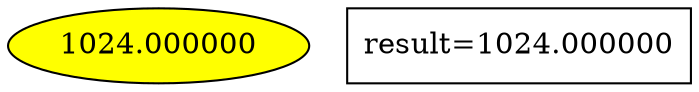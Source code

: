 digraph G {
1 [style = filled, label="1024.000000", fillcolor="yellow"];
"result=1024.000000" [shape=box];
}
